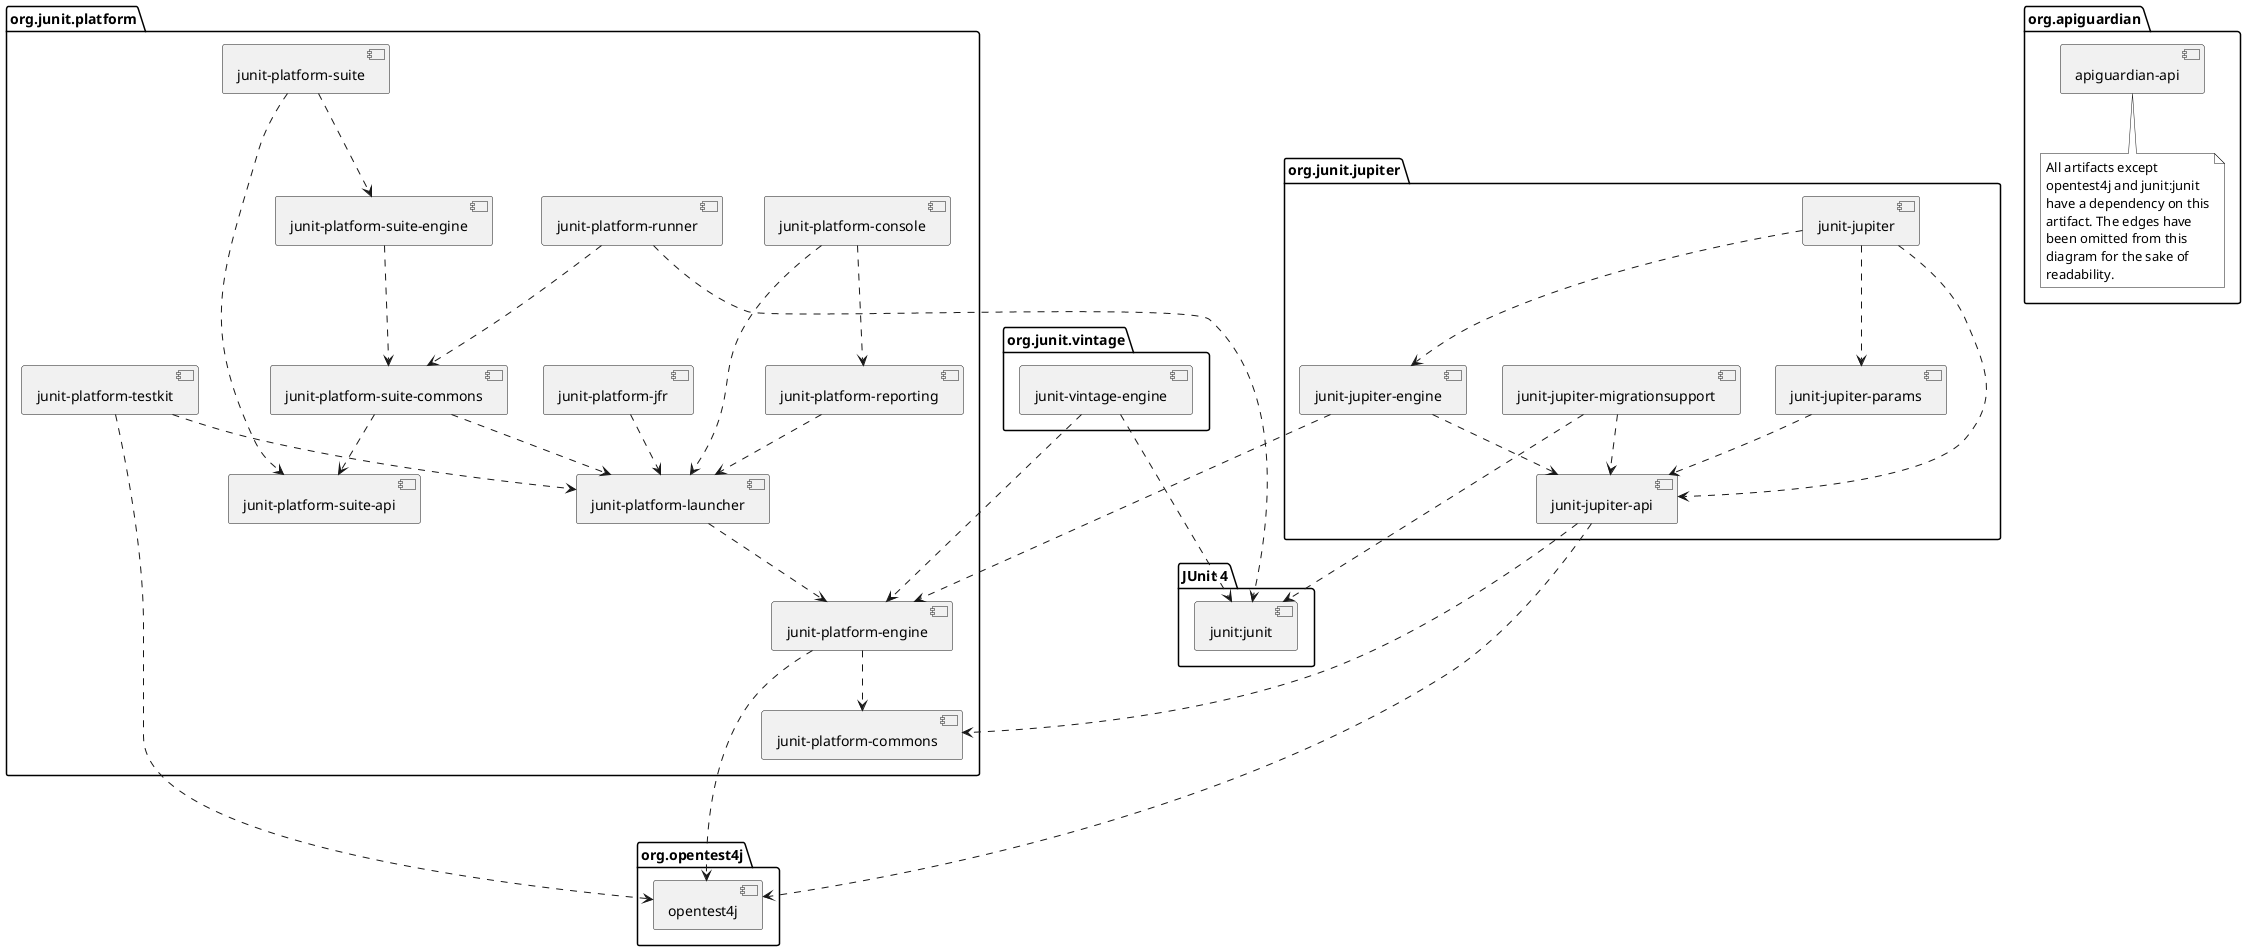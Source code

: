 @startuml

skinparam {
    defaultFontName sans-serif
}

package org.junit.jupiter {
    [junit-jupiter] as jupiter
    [junit-jupiter-api] as jupiter_api
    [junit-jupiter-engine] as jupiter_engine
    [junit-jupiter-params] as jupiter_params
    [junit-jupiter-migrationsupport] as jupiter_migration_support
}

package org.junit.vintage {
    [junit-vintage-engine] as vintage_engine
}

package org.junit.platform {
    [junit-platform-commons] as commons
    [junit-platform-console] as console
    [junit-platform-engine] as engine
    [junit-platform-jfr] as jfr
    [junit-platform-launcher] as launcher
    [junit-platform-reporting] as reporting
    [junit-platform-runner] as runner
    [junit-platform-suite] as suite
    [junit-platform-suite-api] as suite_api
    [junit-platform-suite-commons] as suite_commons
    [junit-platform-suite-engine] as suite_engine
    [junit-platform-testkit] as testkit
}

package "JUnit 4" {
    [junit:junit] as junit4
}

package org.opentest4j {
    [opentest4j]
}

package org.apiguardian {
    [apiguardian-api] as apiguardian
    note bottom of apiguardian #white
        All artifacts except
        opentest4j and junit:junit
        have a dependency on this
        artifact. The edges have
        been omitted from this
        diagram for the sake of
        readability.
    endnote
}

jupiter ..> jupiter_api
jupiter ..> jupiter_params
jupiter ..> jupiter_engine

jupiter_api ....> opentest4j
jupiter_api ...> commons

jupiter_engine ...> engine
jupiter_engine ..> jupiter_api

jupiter_params ..> jupiter_api
jupiter_migration_support ..> jupiter_api
jupiter_migration_support ...> junit4

console ..> launcher
console ..> reporting

launcher ..> engine

jfr ..> launcher

engine ....> opentest4j
engine ..> commons

reporting ..> launcher

runner ..> suite_commons
runner ...> junit4

suite ..> suite_api
suite ..> suite_engine

suite_engine ..> suite_commons

suite_commons ..> launcher
suite_commons ..> suite_api

testkit ....> opentest4j
testkit ..> launcher

vintage_engine ...> engine
vintage_engine ..> junit4

@enduml
